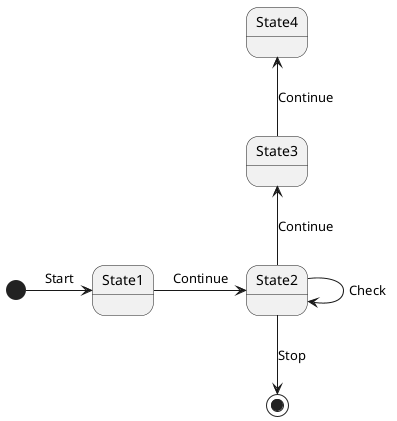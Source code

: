 @startuml
'namespace EtAlii.Generators.MicroMachine.Tests
'class AsyncStateMachineBase

[*] -> State1 << async >> : Start
State1 -> State2 << async >> : Continue
State2 -down-> [*] : Stop
State2 -> State2 : Check
State2 -up-> State3 << async >> : Continue
State3 -up-> State4 : Continue
@enduml
